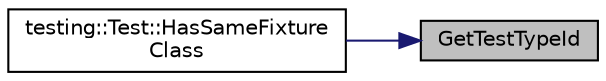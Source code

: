 digraph "GetTestTypeId"
{
 // INTERACTIVE_SVG=YES
 // LATEX_PDF_SIZE
  bgcolor="transparent";
  edge [fontname="Helvetica",fontsize="10",labelfontname="Helvetica",labelfontsize="10"];
  node [fontname="Helvetica",fontsize="10",shape=record];
  rankdir="RL";
  Node1 [label="GetTestTypeId",height=0.2,width=0.4,color="black", fillcolor="grey75", style="filled", fontcolor="black",tooltip=" "];
  Node1 -> Node2 [dir="back",color="midnightblue",fontsize="10",style="solid",fontname="Helvetica"];
  Node2 [label="testing::Test::HasSameFixture\lClass",height=0.2,width=0.4,color="black",URL="$db/d9f/classtesting_1_1Test_a33853de09fa3a19530ef4db93e81d4a9.html#a33853de09fa3a19530ef4db93e81d4a9",tooltip=" "];
}
